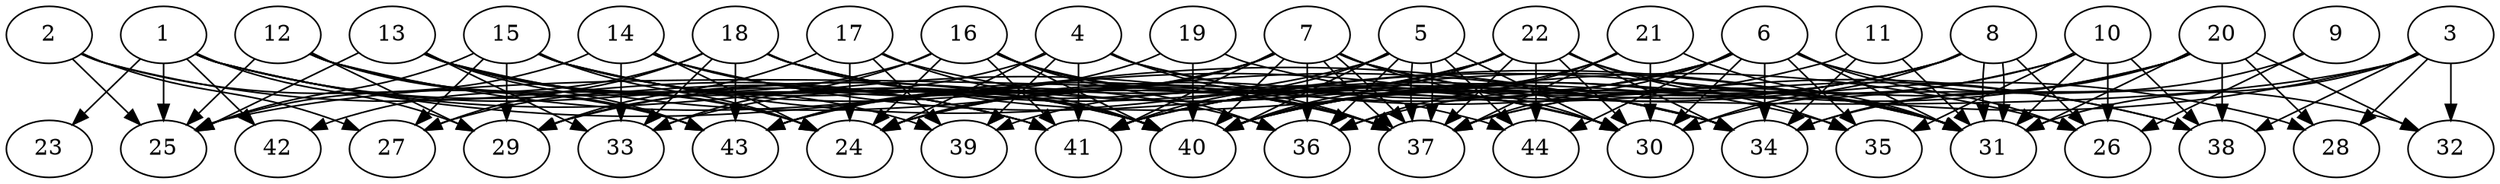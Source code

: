 // DAG (tier=3-complex, mode=data, n=44, ccr=0.517, fat=0.714, density=0.726, regular=0.225, jump=0.251, mindata=4194304, maxdata=33554432)
// DAG automatically generated by daggen at Sun Aug 24 16:33:35 2025
// /home/ermia/Project/Environments/daggen/bin/daggen --dot --ccr 0.517 --fat 0.714 --regular 0.225 --density 0.726 --jump 0.251 --mindata 4194304 --maxdata 33554432 -n 44 
digraph G {
  1 [size="4475912303104058880", alpha="0.15", expect_size="2237956151552029440"]
  1 -> 23 [size ="1859855895756800"]
  1 -> 25 [size ="1859855895756800"]
  1 -> 29 [size ="1859855895756800"]
  1 -> 34 [size ="1859855895756800"]
  1 -> 37 [size ="1859855895756800"]
  1 -> 40 [size ="1859855895756800"]
  1 -> 41 [size ="1859855895756800"]
  1 -> 42 [size ="1859855895756800"]
  2 [size="14394891981570754560", alpha="0.01", expect_size="7197445990785377280"]
  2 -> 25 [size ="5427346295226368"]
  2 -> 27 [size ="5427346295226368"]
  2 -> 41 [size ="5427346295226368"]
  2 -> 43 [size ="5427346295226368"]
  3 [size="25721613862064401416192", alpha="0.03", expect_size="12860806931032200708096"]
  3 -> 25 [size ="6970899097976832"]
  3 -> 28 [size ="6970899097976832"]
  3 -> 31 [size ="6970899097976832"]
  3 -> 32 [size ="6970899097976832"]
  3 -> 38 [size ="6970899097976832"]
  3 -> 41 [size ="6970899097976832"]
  4 [size="54298407589664304", alpha="0.19", expect_size="27149203794832152"]
  4 -> 24 [size ="1777110037299200"]
  4 -> 29 [size ="1777110037299200"]
  4 -> 34 [size ="1777110037299200"]
  4 -> 37 [size ="1777110037299200"]
  4 -> 38 [size ="1777110037299200"]
  4 -> 39 [size ="1777110037299200"]
  4 -> 41 [size ="1777110037299200"]
  5 [size="5444928609379627008", alpha="0.13", expect_size="2722464304689813504"]
  5 -> 30 [size ="4349265916723200"]
  5 -> 36 [size ="4349265916723200"]
  5 -> 37 [size ="4349265916723200"]
  5 -> 37 [size ="4349265916723200"]
  5 -> 40 [size ="4349265916723200"]
  5 -> 41 [size ="4349265916723200"]
  5 -> 43 [size ="4349265916723200"]
  5 -> 44 [size ="4349265916723200"]
  6 [size="1730730461469741568", alpha="0.04", expect_size="865365230734870784"]
  6 -> 24 [size ="803670119677952"]
  6 -> 26 [size ="803670119677952"]
  6 -> 30 [size ="803670119677952"]
  6 -> 31 [size ="803670119677952"]
  6 -> 32 [size ="803670119677952"]
  6 -> 34 [size ="803670119677952"]
  6 -> 35 [size ="803670119677952"]
  6 -> 37 [size ="803670119677952"]
  6 -> 40 [size ="803670119677952"]
  6 -> 43 [size ="803670119677952"]
  6 -> 44 [size ="803670119677952"]
  7 [size="33112081723146576592896", alpha="0.04", expect_size="16556040861573288296448"]
  7 -> 24 [size ="8249247057051648"]
  7 -> 28 [size ="8249247057051648"]
  7 -> 30 [size ="8249247057051648"]
  7 -> 31 [size ="8249247057051648"]
  7 -> 33 [size ="8249247057051648"]
  7 -> 36 [size ="8249247057051648"]
  7 -> 37 [size ="8249247057051648"]
  7 -> 37 [size ="8249247057051648"]
  7 -> 40 [size ="8249247057051648"]
  7 -> 41 [size ="8249247057051648"]
  7 -> 43 [size ="8249247057051648"]
  8 [size="12533378442240000", alpha="0.10", expect_size="6266689221120000"]
  8 -> 26 [size ="484525998080000"]
  8 -> 30 [size ="484525998080000"]
  8 -> 31 [size ="484525998080000"]
  8 -> 31 [size ="484525998080000"]
  8 -> 36 [size ="484525998080000"]
  8 -> 40 [size ="484525998080000"]
  8 -> 41 [size ="484525998080000"]
  9 [size="267719549573834735616", alpha="0.16", expect_size="133859774786917367808"]
  9 -> 26 [size ="332309974745088"]
  9 -> 34 [size ="332309974745088"]
  10 [size="17427677562159723708416", alpha="0.12", expect_size="8713838781079861854208"]
  10 -> 26 [size ="5377531930738688"]
  10 -> 31 [size ="5377531930738688"]
  10 -> 35 [size ="5377531930738688"]
  10 -> 37 [size ="5377531930738688"]
  10 -> 38 [size ="5377531930738688"]
  10 -> 40 [size ="5377531930738688"]
  11 [size="9977364607129372672", alpha="0.04", expect_size="4988682303564686336"]
  11 -> 31 [size ="6812690580242432"]
  11 -> 34 [size ="6812690580242432"]
  11 -> 41 [size ="6812690580242432"]
  12 [size="209390471372700032", alpha="0.09", expect_size="104695235686350016"]
  12 -> 24 [size ="5964934097666048"]
  12 -> 25 [size ="5964934097666048"]
  12 -> 29 [size ="5964934097666048"]
  12 -> 30 [size ="5964934097666048"]
  12 -> 41 [size ="5964934097666048"]
  12 -> 43 [size ="5964934097666048"]
  13 [size="173646676461441088", alpha="0.20", expect_size="86823338230720544"]
  13 -> 24 [size ="6102165726691328"]
  13 -> 25 [size ="6102165726691328"]
  13 -> 33 [size ="6102165726691328"]
  13 -> 34 [size ="6102165726691328"]
  13 -> 39 [size ="6102165726691328"]
  13 -> 40 [size ="6102165726691328"]
  13 -> 43 [size ="6102165726691328"]
  14 [size="179229086425739689984", alpha="0.00", expect_size="89614543212869844992"]
  14 -> 24 [size ="254309342117888"]
  14 -> 25 [size ="254309342117888"]
  14 -> 31 [size ="254309342117888"]
  14 -> 33 [size ="254309342117888"]
  14 -> 37 [size ="254309342117888"]
  14 -> 40 [size ="254309342117888"]
  15 [size="336822124495787584", alpha="0.01", expect_size="168411062247893792"]
  15 -> 24 [size ="7862973259317248"]
  15 -> 25 [size ="7862973259317248"]
  15 -> 27 [size ="7862973259317248"]
  15 -> 29 [size ="7862973259317248"]
  15 -> 31 [size ="7862973259317248"]
  15 -> 36 [size ="7862973259317248"]
  15 -> 40 [size ="7862973259317248"]
  15 -> 44 [size ="7862973259317248"]
  16 [size="9341404997040967680", alpha="0.00", expect_size="4670702498520483840"]
  16 -> 24 [size ="8103113470771200"]
  16 -> 27 [size ="8103113470771200"]
  16 -> 30 [size ="8103113470771200"]
  16 -> 33 [size ="8103113470771200"]
  16 -> 36 [size ="8103113470771200"]
  16 -> 37 [size ="8103113470771200"]
  16 -> 40 [size ="8103113470771200"]
  16 -> 41 [size ="8103113470771200"]
  17 [size="949384433805933150208", alpha="0.19", expect_size="474692216902966575104"]
  17 -> 24 [size ="772772024287232"]
  17 -> 29 [size ="772772024287232"]
  17 -> 35 [size ="772772024287232"]
  17 -> 39 [size ="772772024287232"]
  17 -> 40 [size ="772772024287232"]
  18 [size="4103869354238541824000", alpha="0.05", expect_size="2051934677119270912000"]
  18 -> 26 [size ="2050622278860800"]
  18 -> 27 [size ="2050622278860800"]
  18 -> 30 [size ="2050622278860800"]
  18 -> 33 [size ="2050622278860800"]
  18 -> 34 [size ="2050622278860800"]
  18 -> 40 [size ="2050622278860800"]
  18 -> 42 [size ="2050622278860800"]
  18 -> 43 [size ="2050622278860800"]
  19 [size="348305005325282443264", alpha="0.18", expect_size="174152502662641221632"]
  19 -> 38 [size ="396031560777728"]
  19 -> 40 [size ="396031560777728"]
  19 -> 43 [size ="396031560777728"]
  20 [size="12109870486295252992", alpha="0.11", expect_size="6054935243147626496"]
  20 -> 28 [size ="5716593292083200"]
  20 -> 30 [size ="5716593292083200"]
  20 -> 31 [size ="5716593292083200"]
  20 -> 32 [size ="5716593292083200"]
  20 -> 34 [size ="5716593292083200"]
  20 -> 37 [size ="5716593292083200"]
  20 -> 38 [size ="5716593292083200"]
  20 -> 40 [size ="5716593292083200"]
  21 [size="14243775656113391616", alpha="0.01", expect_size="7121887828056695808"]
  21 -> 30 [size ="8835403012374528"]
  21 -> 31 [size ="8835403012374528"]
  21 -> 36 [size ="8835403012374528"]
  21 -> 37 [size ="8835403012374528"]
  21 -> 40 [size ="8835403012374528"]
  22 [size="11854547939763328909312", alpha="0.11", expect_size="5927273969881664454656"]
  22 -> 24 [size ="4159233654259712"]
  22 -> 29 [size ="4159233654259712"]
  22 -> 30 [size ="4159233654259712"]
  22 -> 31 [size ="4159233654259712"]
  22 -> 34 [size ="4159233654259712"]
  22 -> 35 [size ="4159233654259712"]
  22 -> 37 [size ="4159233654259712"]
  22 -> 39 [size ="4159233654259712"]
  22 -> 40 [size ="4159233654259712"]
  22 -> 44 [size ="4159233654259712"]
  23 [size="37999146648278544", alpha="0.06", expect_size="18999573324139272"]
  24 [size="2189414876461968384", alpha="0.14", expect_size="1094707438230984192"]
  25 [size="149907820602742144", alpha="0.07", expect_size="74953910301371072"]
  26 [size="119377289900240960", alpha="0.20", expect_size="59688644950120480"]
  27 [size="28900704822018064", alpha="0.04", expect_size="14450352411009032"]
  28 [size="15599933416410001178624", alpha="0.14", expect_size="7799966708205000589312"]
  29 [size="5225013080738711552", alpha="0.05", expect_size="2612506540369355776"]
  30 [size="18054914773446112", alpha="0.09", expect_size="9027457386723056"]
  31 [size="282089541490198240", alpha="0.10", expect_size="141044770745099120"]
  32 [size="2558692220112321024", alpha="0.11", expect_size="1279346110056160512"]
  33 [size="68607938259939712", alpha="0.04", expect_size="34303969129969856"]
  34 [size="285619930033690048", alpha="0.07", expect_size="142809965016845024"]
  35 [size="10197487456109557972992", alpha="0.06", expect_size="5098743728054778986496"]
  36 [size="1371478754852864000000", alpha="0.17", expect_size="685739377426432000000"]
  37 [size="10180559250332303360", alpha="0.14", expect_size="5090279625166151680"]
  38 [size="8633259516050828288", alpha="0.10", expect_size="4316629758025414144"]
  39 [size="5237674430326627328", alpha="0.19", expect_size="2618837215163313664"]
  40 [size="268272431559583616", alpha="0.08", expect_size="134136215779791808"]
  41 [size="11093406519990628352", alpha="0.17", expect_size="5546703259995314176"]
  42 [size="27249944922768772431872", alpha="0.10", expect_size="13624972461384386215936"]
  43 [size="20444666810302986190848", alpha="0.00", expect_size="10222333405151493095424"]
  44 [size="616048051357234048", alpha="0.14", expect_size="308024025678617024"]
}